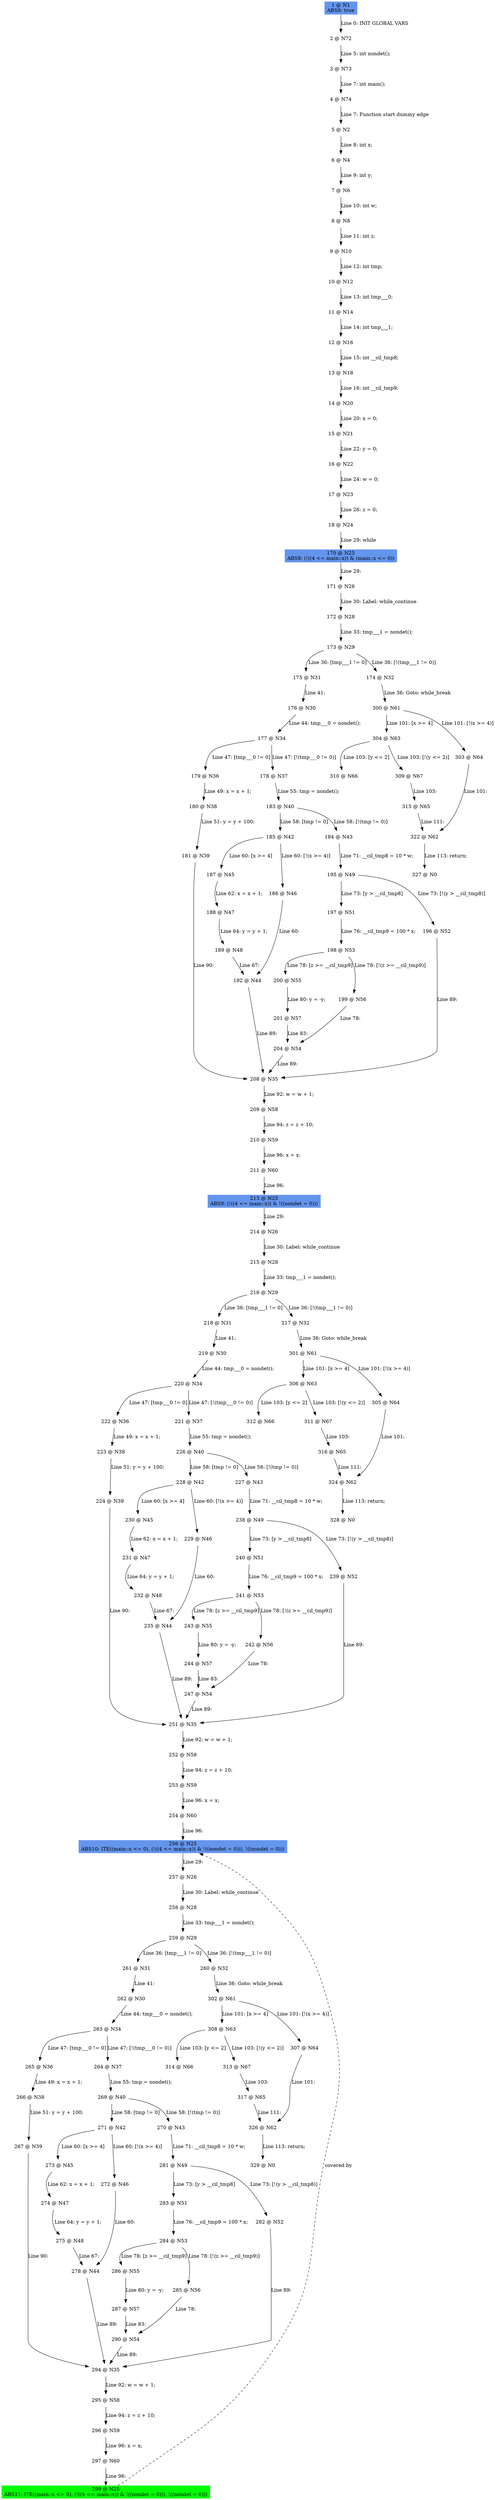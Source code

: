 digraph ARG {
node [style="filled" shape="box" color="white"]
1 [fillcolor="cornflowerblue" label="1 @ N1\nABS0: true" id="1"]
2 [label="2 @ N72" id="2"]
3 [label="3 @ N73" id="3"]
4 [label="4 @ N74" id="4"]
5 [label="5 @ N2" id="5"]
6 [label="6 @ N4" id="6"]
7 [label="7 @ N6" id="7"]
8 [label="8 @ N8" id="8"]
9 [label="9 @ N10" id="9"]
10 [label="10 @ N12" id="10"]
11 [label="11 @ N14" id="11"]
12 [label="12 @ N16" id="12"]
13 [label="13 @ N18" id="13"]
14 [label="14 @ N20" id="14"]
15 [label="15 @ N21" id="15"]
16 [label="16 @ N22" id="16"]
17 [label="17 @ N23" id="17"]
18 [label="18 @ N24" id="18"]
170 [fillcolor="cornflowerblue" label="170 @ N25\nABS8: (!((4 <= main::x)) & (main::x <= 0))" id="170"]
171 [label="171 @ N26" id="171"]
172 [label="172 @ N28" id="172"]
173 [label="173 @ N29" id="173"]
175 [label="175 @ N31" id="175"]
176 [label="176 @ N30" id="176"]
177 [label="177 @ N34" id="177"]
179 [label="179 @ N36" id="179"]
180 [label="180 @ N38" id="180"]
181 [label="181 @ N39" id="181"]
208 [label="208 @ N35" id="208"]
209 [label="209 @ N58" id="209"]
210 [label="210 @ N59" id="210"]
211 [label="211 @ N60" id="211"]
213 [fillcolor="cornflowerblue" label="213 @ N25\nABS9: (!((4 <= main::x)) & !((nondet = 0)))" id="213"]
214 [label="214 @ N26" id="214"]
215 [label="215 @ N28" id="215"]
216 [label="216 @ N29" id="216"]
218 [label="218 @ N31" id="218"]
219 [label="219 @ N30" id="219"]
220 [label="220 @ N34" id="220"]
222 [label="222 @ N36" id="222"]
223 [label="223 @ N38" id="223"]
224 [label="224 @ N39" id="224"]
251 [label="251 @ N35" id="251"]
252 [label="252 @ N58" id="252"]
253 [label="253 @ N59" id="253"]
254 [label="254 @ N60" id="254"]
256 [fillcolor="cornflowerblue" label="256 @ N25\nABS10: ITE((main::x <= 0), (!((4 <= main::x)) & !((nondet = 0))), !((nondet = 0)))" id="256"]
257 [label="257 @ N26" id="257"]
258 [label="258 @ N28" id="258"]
259 [label="259 @ N29" id="259"]
261 [label="261 @ N31" id="261"]
262 [label="262 @ N30" id="262"]
263 [label="263 @ N34" id="263"]
265 [label="265 @ N36" id="265"]
266 [label="266 @ N38" id="266"]
267 [label="267 @ N39" id="267"]
294 [label="294 @ N35" id="294"]
295 [label="295 @ N58" id="295"]
296 [label="296 @ N59" id="296"]
297 [label="297 @ N60" id="297"]
299 [fillcolor="green" label="299 @ N25\nABS11: ITE((main::x <= 0), (!((4 <= main::x)) & !((nondet = 0))), !((nondet = 0)))" id="299"]
264 [label="264 @ N37" id="264"]
269 [label="269 @ N40" id="269"]
271 [label="271 @ N42" id="271"]
273 [label="273 @ N45" id="273"]
274 [label="274 @ N47" id="274"]
275 [label="275 @ N48" id="275"]
278 [label="278 @ N44" id="278"]
272 [label="272 @ N46" id="272"]
270 [label="270 @ N43" id="270"]
281 [label="281 @ N49" id="281"]
283 [label="283 @ N51" id="283"]
284 [label="284 @ N53" id="284"]
286 [label="286 @ N55" id="286"]
287 [label="287 @ N57" id="287"]
290 [label="290 @ N54" id="290"]
285 [label="285 @ N56" id="285"]
282 [label="282 @ N52" id="282"]
260 [label="260 @ N32" id="260"]
302 [label="302 @ N61" id="302"]
308 [label="308 @ N63" id="308"]
314 [label="314 @ N66" id="314"]
313 [label="313 @ N67" id="313"]
317 [label="317 @ N65" id="317"]
326 [label="326 @ N62" id="326"]
329 [label="329 @ N0" id="329"]
307 [label="307 @ N64" id="307"]
221 [label="221 @ N37" id="221"]
226 [label="226 @ N40" id="226"]
228 [label="228 @ N42" id="228"]
230 [label="230 @ N45" id="230"]
231 [label="231 @ N47" id="231"]
232 [label="232 @ N48" id="232"]
235 [label="235 @ N44" id="235"]
229 [label="229 @ N46" id="229"]
227 [label="227 @ N43" id="227"]
238 [label="238 @ N49" id="238"]
240 [label="240 @ N51" id="240"]
241 [label="241 @ N53" id="241"]
243 [label="243 @ N55" id="243"]
244 [label="244 @ N57" id="244"]
247 [label="247 @ N54" id="247"]
242 [label="242 @ N56" id="242"]
239 [label="239 @ N52" id="239"]
217 [label="217 @ N32" id="217"]
301 [label="301 @ N61" id="301"]
306 [label="306 @ N63" id="306"]
312 [label="312 @ N66" id="312"]
311 [label="311 @ N67" id="311"]
316 [label="316 @ N65" id="316"]
324 [label="324 @ N62" id="324"]
328 [label="328 @ N0" id="328"]
305 [label="305 @ N64" id="305"]
178 [label="178 @ N37" id="178"]
183 [label="183 @ N40" id="183"]
185 [label="185 @ N42" id="185"]
187 [label="187 @ N45" id="187"]
188 [label="188 @ N47" id="188"]
189 [label="189 @ N48" id="189"]
192 [label="192 @ N44" id="192"]
186 [label="186 @ N46" id="186"]
184 [label="184 @ N43" id="184"]
195 [label="195 @ N49" id="195"]
197 [label="197 @ N51" id="197"]
198 [label="198 @ N53" id="198"]
200 [label="200 @ N55" id="200"]
201 [label="201 @ N57" id="201"]
204 [label="204 @ N54" id="204"]
199 [label="199 @ N56" id="199"]
196 [label="196 @ N52" id="196"]
174 [label="174 @ N32" id="174"]
300 [label="300 @ N61" id="300"]
304 [label="304 @ N63" id="304"]
310 [label="310 @ N66" id="310"]
309 [label="309 @ N67" id="309"]
315 [label="315 @ N65" id="315"]
322 [label="322 @ N62" id="322"]
327 [label="327 @ N0" id="327"]
303 [label="303 @ N64" id="303"]
1 -> 2 [label="Line 0: INIT GLOBAL VARS" id="1 -> 2"]
2 -> 3 [label="Line 5: int nondet();" id="2 -> 3"]
3 -> 4 [label="Line 7: int main();" id="3 -> 4"]
4 -> 5 [label="Line 7: Function start dummy edge" id="4 -> 5"]
5 -> 6 [label="Line 8: int x;" id="5 -> 6"]
6 -> 7 [label="Line 9: int y;" id="6 -> 7"]
7 -> 8 [label="Line 10: int w;" id="7 -> 8"]
8 -> 9 [label="Line 11: int z;" id="8 -> 9"]
9 -> 10 [label="Line 12: int tmp;" id="9 -> 10"]
10 -> 11 [label="Line 13: int tmp___0;" id="10 -> 11"]
11 -> 12 [label="Line 14: int tmp___1;" id="11 -> 12"]
12 -> 13 [label="Line 15: int __cil_tmp8;" id="12 -> 13"]
13 -> 14 [label="Line 16: int __cil_tmp9;" id="13 -> 14"]
14 -> 15 [label="Line 20: x = 0;" id="14 -> 15"]
15 -> 16 [label="Line 22: y = 0;" id="15 -> 16"]
16 -> 17 [label="Line 24: w = 0;" id="16 -> 17"]
17 -> 18 [label="Line 26: z = 0;" id="17 -> 18"]
18 -> 170 [label="Line 29: while" id="18 -> 170"]
170 -> 171 [label="Line 29: " id="170 -> 171"]
171 -> 172 [label="Line 30: Label: while_continue" id="171 -> 172"]
172 -> 173 [label="Line 33: tmp___1 = nondet();" id="172 -> 173"]
173 -> 174 [label="Line 36: [!(tmp___1 != 0)]" id="173 -> 174"]
173 -> 175 [label="Line 36: [tmp___1 != 0]" id="173 -> 175"]
175 -> 176 [label="Line 41: " id="175 -> 176"]
176 -> 177 [label="Line 44: tmp___0 = nondet();" id="176 -> 177"]
177 -> 178 [label="Line 47: [!(tmp___0 != 0)]" id="177 -> 178"]
177 -> 179 [label="Line 47: [tmp___0 != 0]" id="177 -> 179"]
179 -> 180 [label="Line 49: x = x + 1;" id="179 -> 180"]
180 -> 181 [label="Line 51: y = y + 100;" id="180 -> 181"]
181 -> 208 [label="Line 90: " id="181 -> 208"]
208 -> 209 [label="Line 92: w = w + 1;" id="208 -> 209"]
209 -> 210 [label="Line 94: z = z + 10;" id="209 -> 210"]
210 -> 211 [label="Line 96: x = x;" id="210 -> 211"]
211 -> 213 [label="Line 96: " id="211 -> 213"]
213 -> 214 [label="Line 29: " id="213 -> 214"]
214 -> 215 [label="Line 30: Label: while_continue" id="214 -> 215"]
215 -> 216 [label="Line 33: tmp___1 = nondet();" id="215 -> 216"]
216 -> 217 [label="Line 36: [!(tmp___1 != 0)]" id="216 -> 217"]
216 -> 218 [label="Line 36: [tmp___1 != 0]" id="216 -> 218"]
218 -> 219 [label="Line 41: " id="218 -> 219"]
219 -> 220 [label="Line 44: tmp___0 = nondet();" id="219 -> 220"]
220 -> 221 [label="Line 47: [!(tmp___0 != 0)]" id="220 -> 221"]
220 -> 222 [label="Line 47: [tmp___0 != 0]" id="220 -> 222"]
222 -> 223 [label="Line 49: x = x + 1;" id="222 -> 223"]
223 -> 224 [label="Line 51: y = y + 100;" id="223 -> 224"]
224 -> 251 [label="Line 90: " id="224 -> 251"]
251 -> 252 [label="Line 92: w = w + 1;" id="251 -> 252"]
252 -> 253 [label="Line 94: z = z + 10;" id="252 -> 253"]
253 -> 254 [label="Line 96: x = x;" id="253 -> 254"]
254 -> 256 [label="Line 96: " id="254 -> 256"]
299 -> 256 [style="dashed" weight="0" label="covered by"]
256 -> 257 [label="Line 29: " id="256 -> 257"]
257 -> 258 [label="Line 30: Label: while_continue" id="257 -> 258"]
258 -> 259 [label="Line 33: tmp___1 = nondet();" id="258 -> 259"]
259 -> 260 [label="Line 36: [!(tmp___1 != 0)]" id="259 -> 260"]
259 -> 261 [label="Line 36: [tmp___1 != 0]" id="259 -> 261"]
261 -> 262 [label="Line 41: " id="261 -> 262"]
262 -> 263 [label="Line 44: tmp___0 = nondet();" id="262 -> 263"]
263 -> 264 [label="Line 47: [!(tmp___0 != 0)]" id="263 -> 264"]
263 -> 265 [label="Line 47: [tmp___0 != 0]" id="263 -> 265"]
265 -> 266 [label="Line 49: x = x + 1;" id="265 -> 266"]
266 -> 267 [label="Line 51: y = y + 100;" id="266 -> 267"]
267 -> 294 [label="Line 90: " id="267 -> 294"]
294 -> 295 [label="Line 92: w = w + 1;" id="294 -> 295"]
295 -> 296 [label="Line 94: z = z + 10;" id="295 -> 296"]
296 -> 297 [label="Line 96: x = x;" id="296 -> 297"]
297 -> 299 [label="Line 96: " id="297 -> 299"]
264 -> 269 [label="Line 55: tmp = nondet();" id="264 -> 269"]
269 -> 270 [label="Line 58: [!(tmp != 0)]" id="269 -> 270"]
269 -> 271 [label="Line 58: [tmp != 0]" id="269 -> 271"]
271 -> 272 [label="Line 60: [!(x >= 4)]" id="271 -> 272"]
271 -> 273 [label="Line 60: [x >= 4]" id="271 -> 273"]
273 -> 274 [label="Line 62: x = x + 1;" id="273 -> 274"]
274 -> 275 [label="Line 64: y = y + 1;" id="274 -> 275"]
275 -> 278 [label="Line 67: " id="275 -> 278"]
278 -> 294 [label="Line 89: " id="278 -> 294"]
272 -> 278 [label="Line 60: " id="272 -> 278"]
270 -> 281 [label="Line 71: __cil_tmp8 = 10 * w;" id="270 -> 281"]
281 -> 282 [label="Line 73: [!(y > __cil_tmp8)]" id="281 -> 282"]
281 -> 283 [label="Line 73: [y > __cil_tmp8]" id="281 -> 283"]
283 -> 284 [label="Line 76: __cil_tmp9 = 100 * x;" id="283 -> 284"]
284 -> 285 [label="Line 78: [!(z >= __cil_tmp9)]" id="284 -> 285"]
284 -> 286 [label="Line 78: [z >= __cil_tmp9]" id="284 -> 286"]
286 -> 287 [label="Line 80: y = -y;" id="286 -> 287"]
287 -> 290 [label="Line 83: " id="287 -> 290"]
290 -> 294 [label="Line 89: " id="290 -> 294"]
285 -> 290 [label="Line 78: " id="285 -> 290"]
282 -> 294 [label="Line 89: " id="282 -> 294"]
260 -> 302 [label="Line 36: Goto: while_break" id="260 -> 302"]
302 -> 307 [label="Line 101: [!(x >= 4)]" id="302 -> 307"]
302 -> 308 [label="Line 101: [x >= 4]" id="302 -> 308"]
308 -> 313 [label="Line 103: [!(y <= 2)]" id="308 -> 313"]
308 -> 314 [label="Line 103: [y <= 2]" id="308 -> 314"]
313 -> 317 [label="Line 103: " id="313 -> 317"]
317 -> 326 [label="Line 111: " id="317 -> 326"]
326 -> 329 [label="Line 113: return;" id="326 -> 329"]
307 -> 326 [label="Line 101: " id="307 -> 326"]
221 -> 226 [label="Line 55: tmp = nondet();" id="221 -> 226"]
226 -> 227 [label="Line 58: [!(tmp != 0)]" id="226 -> 227"]
226 -> 228 [label="Line 58: [tmp != 0]" id="226 -> 228"]
228 -> 229 [label="Line 60: [!(x >= 4)]" id="228 -> 229"]
228 -> 230 [label="Line 60: [x >= 4]" id="228 -> 230"]
230 -> 231 [label="Line 62: x = x + 1;" id="230 -> 231"]
231 -> 232 [label="Line 64: y = y + 1;" id="231 -> 232"]
232 -> 235 [label="Line 67: " id="232 -> 235"]
235 -> 251 [label="Line 89: " id="235 -> 251"]
229 -> 235 [label="Line 60: " id="229 -> 235"]
227 -> 238 [label="Line 71: __cil_tmp8 = 10 * w;" id="227 -> 238"]
238 -> 239 [label="Line 73: [!(y > __cil_tmp8)]" id="238 -> 239"]
238 -> 240 [label="Line 73: [y > __cil_tmp8]" id="238 -> 240"]
240 -> 241 [label="Line 76: __cil_tmp9 = 100 * x;" id="240 -> 241"]
241 -> 242 [label="Line 78: [!(z >= __cil_tmp9)]" id="241 -> 242"]
241 -> 243 [label="Line 78: [z >= __cil_tmp9]" id="241 -> 243"]
243 -> 244 [label="Line 80: y = -y;" id="243 -> 244"]
244 -> 247 [label="Line 83: " id="244 -> 247"]
247 -> 251 [label="Line 89: " id="247 -> 251"]
242 -> 247 [label="Line 78: " id="242 -> 247"]
239 -> 251 [label="Line 89: " id="239 -> 251"]
217 -> 301 [label="Line 36: Goto: while_break" id="217 -> 301"]
301 -> 305 [label="Line 101: [!(x >= 4)]" id="301 -> 305"]
301 -> 306 [label="Line 101: [x >= 4]" id="301 -> 306"]
306 -> 311 [label="Line 103: [!(y <= 2)]" id="306 -> 311"]
306 -> 312 [label="Line 103: [y <= 2]" id="306 -> 312"]
311 -> 316 [label="Line 103: " id="311 -> 316"]
316 -> 324 [label="Line 111: " id="316 -> 324"]
324 -> 328 [label="Line 113: return;" id="324 -> 328"]
305 -> 324 [label="Line 101: " id="305 -> 324"]
178 -> 183 [label="Line 55: tmp = nondet();" id="178 -> 183"]
183 -> 184 [label="Line 58: [!(tmp != 0)]" id="183 -> 184"]
183 -> 185 [label="Line 58: [tmp != 0]" id="183 -> 185"]
185 -> 186 [label="Line 60: [!(x >= 4)]" id="185 -> 186"]
185 -> 187 [label="Line 60: [x >= 4]" id="185 -> 187"]
187 -> 188 [label="Line 62: x = x + 1;" id="187 -> 188"]
188 -> 189 [label="Line 64: y = y + 1;" id="188 -> 189"]
189 -> 192 [label="Line 67: " id="189 -> 192"]
192 -> 208 [label="Line 89: " id="192 -> 208"]
186 -> 192 [label="Line 60: " id="186 -> 192"]
184 -> 195 [label="Line 71: __cil_tmp8 = 10 * w;" id="184 -> 195"]
195 -> 196 [label="Line 73: [!(y > __cil_tmp8)]" id="195 -> 196"]
195 -> 197 [label="Line 73: [y > __cil_tmp8]" id="195 -> 197"]
197 -> 198 [label="Line 76: __cil_tmp9 = 100 * x;" id="197 -> 198"]
198 -> 199 [label="Line 78: [!(z >= __cil_tmp9)]" id="198 -> 199"]
198 -> 200 [label="Line 78: [z >= __cil_tmp9]" id="198 -> 200"]
200 -> 201 [label="Line 80: y = -y;" id="200 -> 201"]
201 -> 204 [label="Line 83: " id="201 -> 204"]
204 -> 208 [label="Line 89: " id="204 -> 208"]
199 -> 204 [label="Line 78: " id="199 -> 204"]
196 -> 208 [label="Line 89: " id="196 -> 208"]
174 -> 300 [label="Line 36: Goto: while_break" id="174 -> 300"]
300 -> 303 [label="Line 101: [!(x >= 4)]" id="300 -> 303"]
300 -> 304 [label="Line 101: [x >= 4]" id="300 -> 304"]
304 -> 309 [label="Line 103: [!(y <= 2)]" id="304 -> 309"]
304 -> 310 [label="Line 103: [y <= 2]" id="304 -> 310"]
309 -> 315 [label="Line 103: " id="309 -> 315"]
315 -> 322 [label="Line 111: " id="315 -> 322"]
322 -> 327 [label="Line 113: return;" id="322 -> 327"]
303 -> 322 [label="Line 101: " id="303 -> 322"]
}
